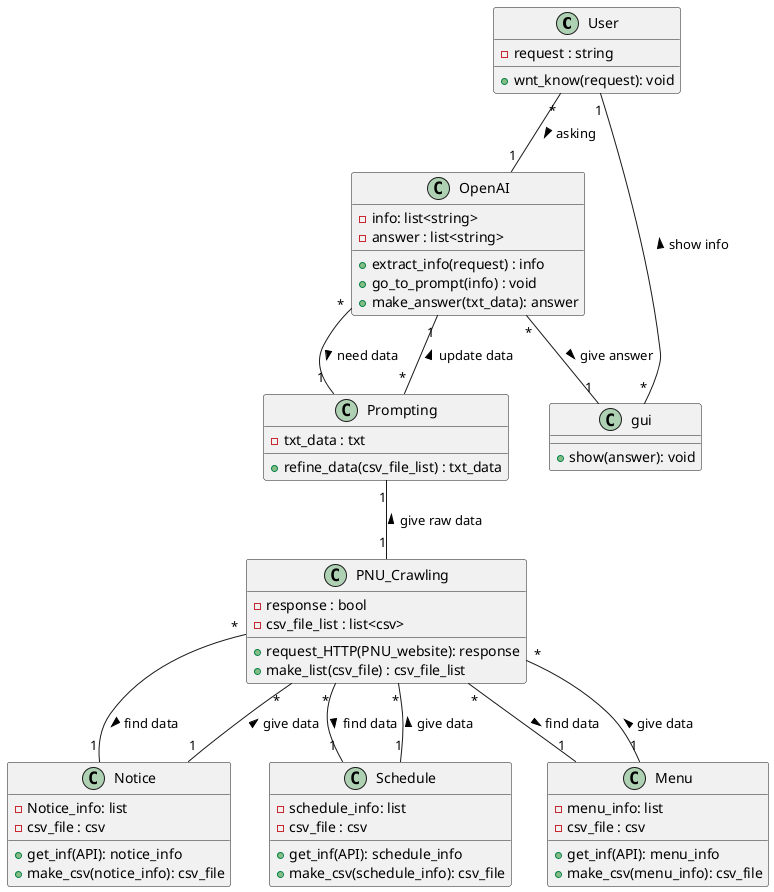 @startuml
class User {
    - request : string

    + wnt_know(request): void
}


class PNU_Crawling {
    - response : bool
    - csv_file_list : list<csv>    
    
    + request_HTTP(PNU_website): response
    + make_list(csv_file) : csv_file_list
}

class Prompting{
    - txt_data : txt
    + refine_data(csv_file_list) : txt_data
}

class Notice {
    - Notice_info: list
    - csv_file : csv

    + get_inf(API): notice_info
    + make_csv(notice_info): csv_file      
}

class Schedule {
    - schedule_info: list
    - csv_file : csv

    + get_inf(API): schedule_info 
    + make_csv(schedule_info): csv_file    
}

class Menu {
    - menu_info: list
    - csv_file : csv

    + get_inf(API): menu_info
    + make_csv(menu_info): csv_file    
}

class OpenAI {    
    - info: list<string>
    - answer : list<string>

    
    + extract_info(request) : info
    + go_to_prompt(info) : void
    + make_answer(txt_data): answer    
}

class gui {
    + show(answer): void
}

User "*" -- "1" OpenAI : asking >
OpenAI "*" -- "1" Prompting : need data >
PNU_Crawling "*" -- "1" Menu : find data > 
PNU_Crawling "*" -- "1" Notice : find data >
PNU_Crawling "*" -- "1" Schedule : find data >
PNU_Crawling "*" -- "1" Menu : give data <
PNU_Crawling "*" -- "1" Notice : give data <
PNU_Crawling "*" -- "1" Schedule : give data <
Prompting "*" -- "1" OpenAI : > update data
Prompting "1" -- "1" PNU_Crawling : give raw data <
OpenAI "*" -- "1" gui : > give answer
gui "*" -- "1" User : > show info
@enduml


